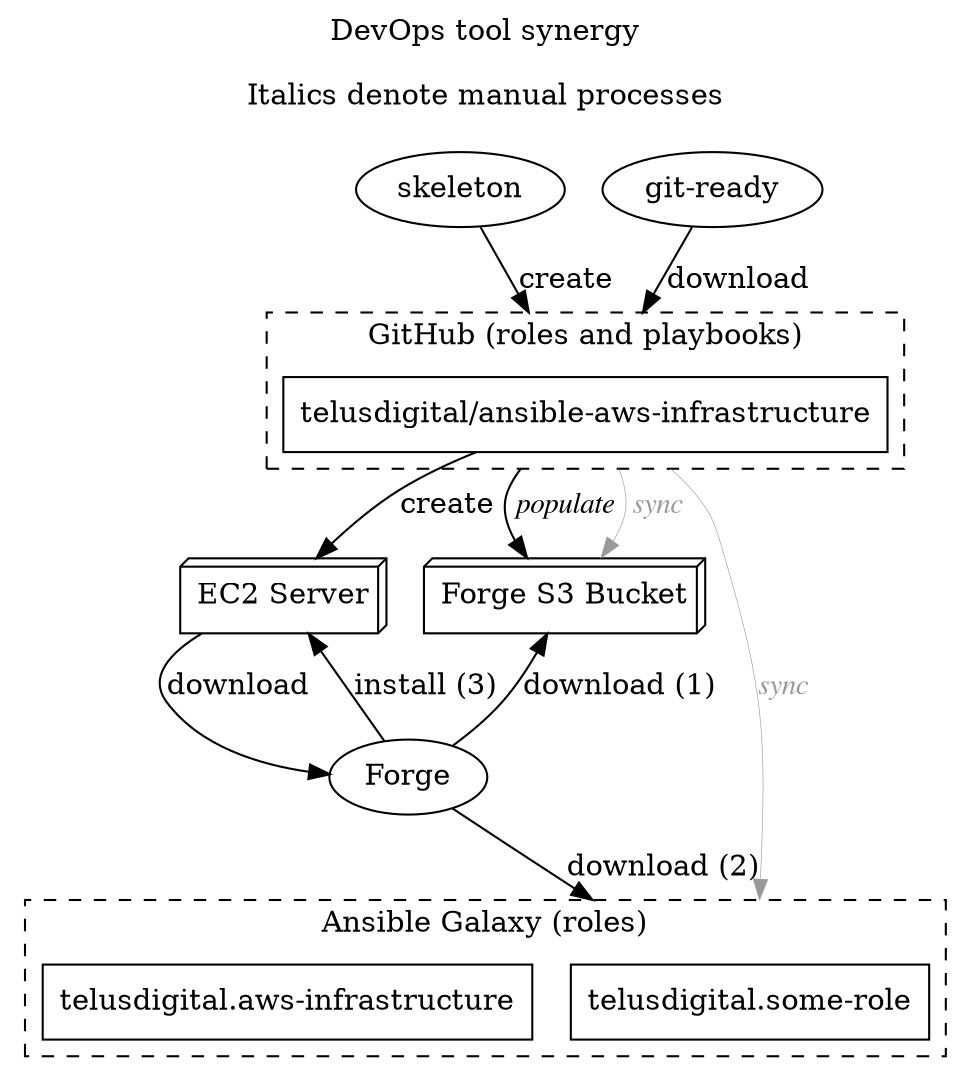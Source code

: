 digraph architecture {
  label="DevOps tool synergy\n\nItalics denote manual processes\n "
  labelloc="top"
  compound="true"

  skeleton [label="skeleton"]
  git [label="git-ready"]
  ec2 [label="EC2 Server",shape="box3d"]
  s3 [label="Forge S3 Bucket",shape="box3d"]
  forge [label="Forge"]

  subgraph cluster_github {
    label="GitHub (roles and playbooks)"
    style="dashed"
    infrastructure [label="telusdigital/ansible-aws-infrastructure",shape="box"]
  }

  subgraph cluster_galaxy {
    label="Ansible Galaxy (roles)"
    style="dashed"
    roles [label="telusdigital.some-role",shape="box"]
    galaxy_infrastructure [label="telusdigital.aws-infrastructure",shape="box"]
  }

  skeleton->infrastructure [label="create",lhead="cluster_github"]
  git->infrastructure [label="download",lhead="cluster_github"]
  infrastructure->ec2 [label="create"]
  ec2->forge [label="download"]
  infrastructure->s3 [label=" populate ",fontname="times italic",ltail="cluster_github"]
  forge->s3 [label="download (1)"]
  forge->roles [label="download (2)",lhead="cluster_galaxy"]
  forge->ec2 [label="install (3)"]

  infrastructure->roles [label="sync",fontname="times italic",ltail="cluster_github",lhead="cluster_galaxy",penwidth=0.3,color="#999999",fontcolor="#999999"]
  infrastructure->s3 [label=" sync",fontname="times italic",ltail="cluster_github",penwidth=0.3,color="#999999",fontcolor="#999999"]

  { rank=same; ec2 s3 }
}
